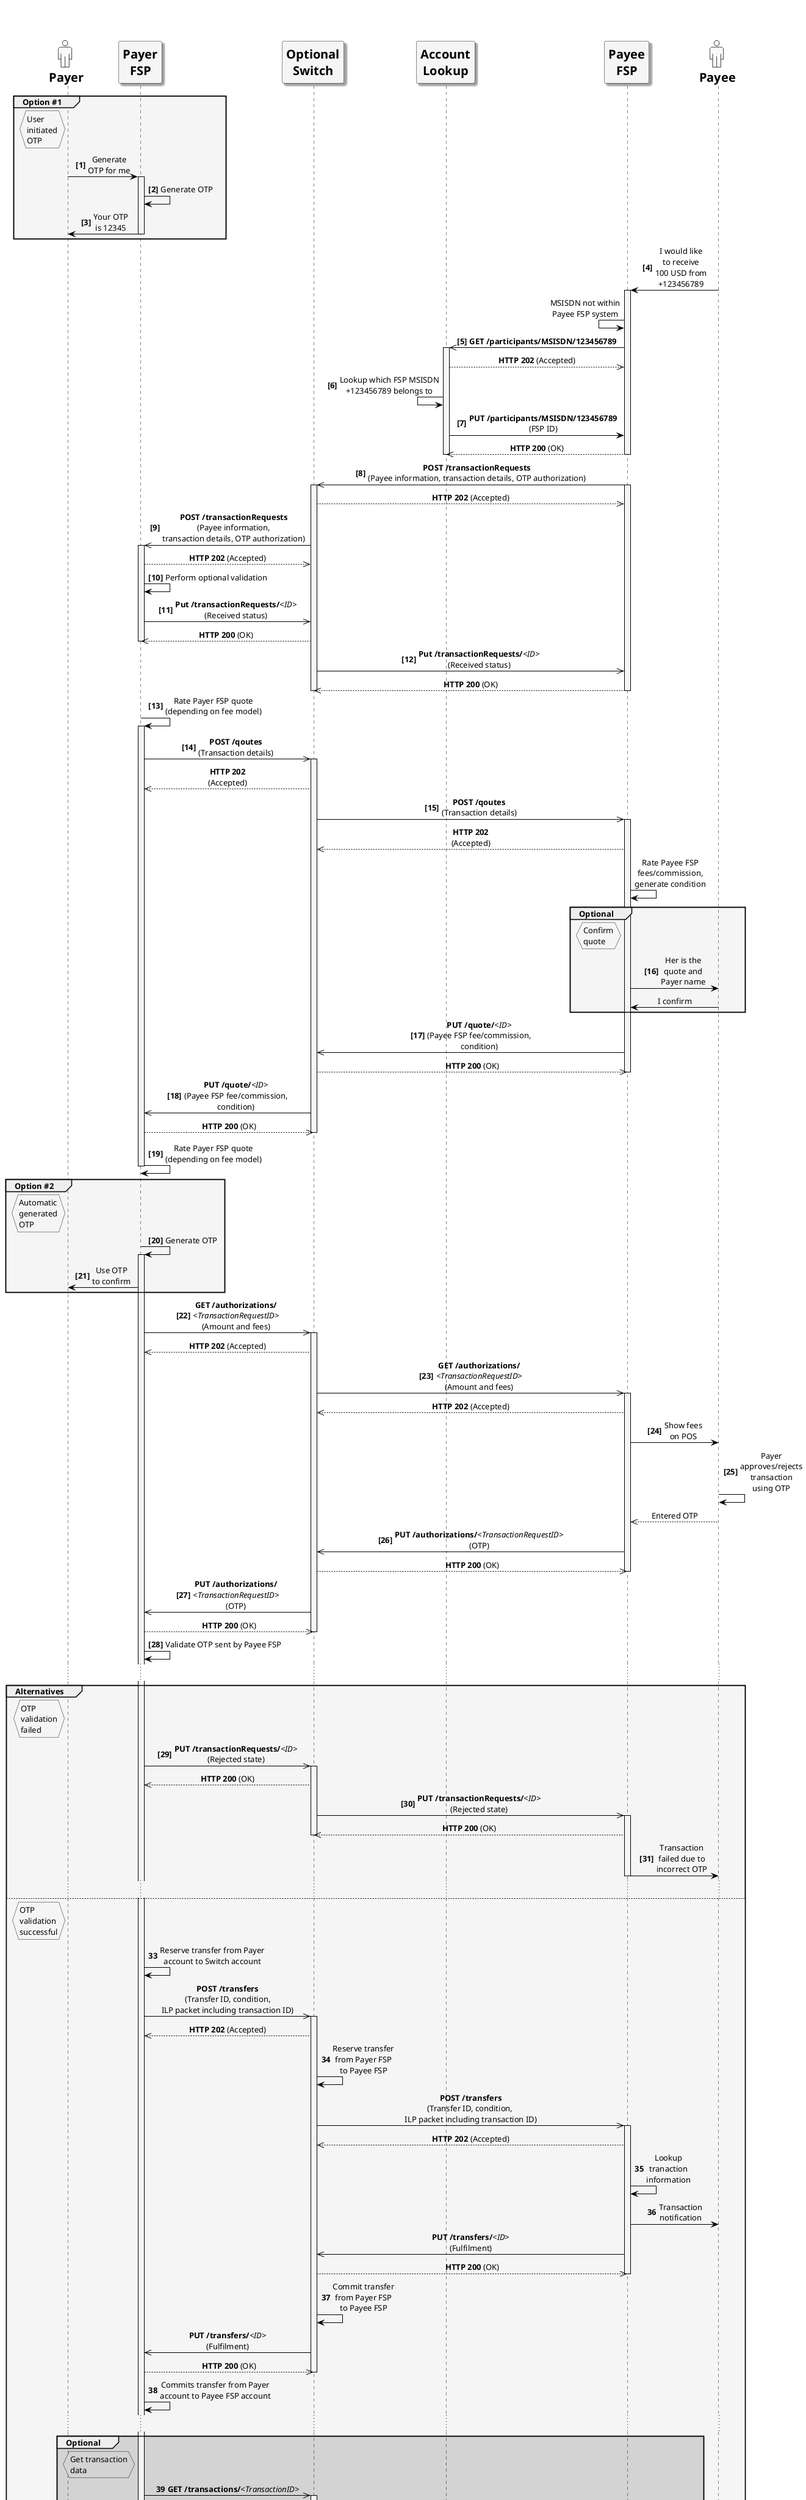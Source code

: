 /'*****
License
--------------
Copyright © 2017 Bill & Melinda Gates Foundation
The Mojaloop files are made available by the Bill & Melinda Gates Foundation under the Apache License, Version 2.0 (the "License") and you may not use these files except in compliance with the License. You may obtain a copy of the License at
http://www.apache.org/licenses/LICENSE-2.0
Unless required by applicable law or agreed to in writing, the Mojaloop files are distributed on an "AS IS" BASIS, WITHOUT WARRANTIES OR CONDITIONS OF ANY KIND, either express or implied. See the License for the specific language governing permissions and limitations under the License.
Contributors
--------------
This is the official list of the Mojaloop project contributors for this file.
Names of the original copyright holders (individuals or organizations)
should be listed with a '*' in the first column. People who have
contributed from an organization can be listed under the organization
that actually holds the copyright for their contributions (see the
Gates Foundation organization for an example). Those individuals should have
their names indented and be marked with a '-'. Email address can be added
optionally within square brackets <email>.
* Gates Foundation
- Name Surname <name.surname@gatesfoundation.com>

* Henk Kodde <henk.kodde@modusbox.com>
--------------
******'/

@startuml

' define actor image
sprite $actor [25x48/16] {
  0000000000010000000000000
  0000000006CAC910000000000
  0000000095101292000000000
  0000000651000119000000000
  0000000B10000018400000000
  0000001A10000016600000000
  0000000B10000017510000000
  000000083100001A210000000
  0000000191000176110000000
  000000003A866A61100000000
  0000000000466211100000000
  0003333333334443333310000
  0088888888888888888892000
  0821111111111111111118200
  8311111111111111111111A00
  A111111111111111111111A20
  A111111111111111111111A20
  A111111111111111111111A20
  A111111111111111111111A20
  A111111111111111111111A20
  A111111111111111111111A20
  A111111111111111111111A20
  A111111111111111111111A20
  A111551111111111138111A20
  A111661111111111139111A20
  A211661111111111139111A20
  A211661111111111139111A20
  A211661111161111139111A20
  A2116611111A2111139111A20
  A2116611111A2111139111A20
  A2116611111A2111139111A20
  A7669611111A211113A666B20
  36669611111A211113A666610
  00016611111A2111139111110
  00006611111A2111139100000
  00006611111A2111139100000
  00006611111A2111139100000
  00006611111A2111139100000
  00006611111A2111139100000
  00006611111A2111139100000
  00006611111A2111139100000
  00006611111A2111139100000
  00006611111A2111139100000
  00006611111A2111139100000
  00006966666B7666679100000
  0000266666666666664100000
  0000000111111111111100000
  0000000000000000000000000
}

' declaring skinparam
skinparam sequenceMessageAlign center
skinparam shadowing false
skinparam defaultFontName Verdana
skinparam monochrome true
skinparam SequenceLifeLineBackgroundColor WhiteSmoke
skinparam SequenceLifeLineBorderColor Black
skinparam ActorFontStyle Bold
skinparam ActorFontSize 20
skinparam ParticipantFontStyle Bold
skinparam ParticipantFontSize 20
skinparam ParticipantBackgroundColor WhiteSmoke
skinparam ArrowColor Black

skinparam actor {
  Bordercolor none
  Backgroundcolor none
  shadowing false
}

skinparam participant {
  shadowing true
}

hide footbox

' declare title
' Payee Initiated Transaction using OTP pattern using the asynchronous REST binding

' Actor Keys:
' participant - FSP(Payer/Payee) and Switch
' actor - Payer/Payee(s)

' declare actors
actor "<$actor>\nPayer" as Payer
participant "Payer\nFSP" as PayerFSP
participant "Optional\nSwitch" as Switch
participant "Account\nLookup" as ALS
participant "Payee\nFSP" as PayeeFSP
actor "<$actor>\nPayee" as Payee

' start flow
autonumber 1 1 "<b>[0]"
Group #Oldlace Option #1
  hnote left of Payer #Oldlace
    User
    initiated
    OTP
  end hnote
  Payer -> PayerFSP: Generate\nOTP for me
  activate PayerFSP
  PayerFSP -> PayerFSP: Generate OTP
  Payer <- PayerFSP: Your OTP\nis 12345
  deactivate PayerFSP
end
PayeeFSP <- Payee: I would like\nto receive\n100 USD from\n+123456789
activate PayeeFSP
autonumber stop
PayeeFSP <- PayeeFSP: MSISDN not within\nPayee FSP system
autonumber resume
ALS <<- PayeeFSP: **GET /participants/MSISDN/123456789**
activate ALS
autonumber stop
ALS -->> PayeeFSP: **HTTP 202** (Accepted)
autonumber resume
ALS <- ALS: Lookup which FSP MSISDN\n+123456789 belongs to
ALS -> PayeeFSP: **PUT /participants/MSISDN/123456789**\n(FSP ID)
autonumber stop
ALS <<-- PayeeFSP: **HTTP 200** (OK)
deactivate ALS
deactivate PayeeFSP
autonumber resume
Switch <<- PayeeFSP: **POST /transactionRequests**\n(Payee information, transaction details, OTP authorization)
activate PayeeFSP
activate Switch
autonumber stop
Switch -->> PayeeFSP: **HTTP 202** (Accepted)
autonumber resume
PayerFSP <<- Switch: **POST /transactionRequests**\n(Payee information,\ntransaction details, OTP authorization)
activate PayerFSP
autonumber stop
PayerFSP -->> Switch: **HTTP 202** (Accepted)
autonumber resume
PayerFSP -> PayerFSP: Perform optional validation
PayerFSP ->> Switch: **Put /transactionRequests/**<i><ID></i>\n(Received status)
autonumber stop
PayerFSP <<-- Switch: **HTTP 200** (OK)
deactivate PayerFSP
autonumber resume
Switch ->> PayeeFSP: **Put /transactionRequests/**<i><ID></i>\n(Received status)
autonumber stop
Switch <<-- PayeeFSP: **HTTP 200** (OK)
deactivate Switch
deactivate PayeeFSP
autonumber resume
PayerFSP -> PayerFSP: Rate Payer FSP quote\n(depending on fee model)
activate PayerFSP
PayerFSP ->> Switch: **POST /qoutes**\n(Transaction details)
activate Switch
autonumber stop
PayerFSP <<-- Switch: **HTTP 202**\n(Accepted)
autonumber resume
Switch ->> PayeeFSP: **POST /qoutes**\n(Transaction details)
activate PayeeFSP
autonumber stop
Switch <<-- PayeeFSP: **HTTP 202**\n(Accepted)
PayeeFSP -> PayeeFSP: Rate Payee FSP\nfees/commission,\ngenerate condition
Group #Oldlace Optional
  hnote left of PayeeFSP #Oldlace
    Confirm
    quote
  end hnote
  autonumber resume
  PayeeFSP -> Payee: Her is the\nquote and\nPayer name
  autonumber stop
  PayeeFSP <- Payee: I confirm
end
autonumber resume
Switch <<- PayeeFSP: **PUT /quote/**<i><ID></i>\n(Payee FSP fee/commission,\ncondition)
autonumber stop
Switch -->> PayeeFSP: **HTTP 200** (OK)
deactivate PayeeFSP
autonumber resume
PayerFSP <<- Switch: **PUT /quote/**<i><ID></i>\n(Payee FSP fee/commission,\ncondition)
autonumber stop
PayerFSP -->> Switch: **HTTP 200** (OK)
deactivate Switch
autonumber resume
PayerFSP -> PayerFSP: Rate Payer FSP quote\n(depending on fee model)
deactivate PayerFSP
Group #Oldlace Option #2
  hnote left of Payer #Oldlace
    Automatic
    generated
    OTP
  end hnote
  autonumber resume
  PayerFSP -> PayerFSP: Generate OTP
  activate PayerFSP
  Payer <- PayerFSP: Use OTP\nto confirm
end
PayerFSP ->> Switch: **GET /authorizations/**\n<i><TransactionRequestID></i>\n(Amount and fees)
activate Switch
autonumber stop
PayerFSP <<-- Switch: **HTTP 202** (Accepted)
autonumber resume
Switch ->> PayeeFSP: **GET /authorizations/**\n<i><TransactionRequestID></i>\n(Amount and fees)
activate PayeeFSP
autonumber stop
Switch <<-- PayeeFSP: **HTTP 202** (Accepted)
autonumber resume
PayeeFSP -> Payee: Show fees\non POS
Payee -> Payee: Payer\napproves/rejects\ntransaction\nusing OTP
autonumber stop
PayeeFSP <<-- Payee: Entered OTP
autonumber resume
Switch <<- PayeeFSP: **PUT /authorizations/**<i><TransactionRequestID></i>\n(OTP)
autonumber stop
Switch -->> PayeeFSP: **HTTP 200** (OK)
deactivate PayeeFSP
autonumber resume
PayerFSP <<- Switch: **PUT /authorizations/**\n<i><TransactionRequestID></i>\n(OTP)
autonumber stop
PayerFSP -->> Switch: **HTTP 200** (OK)
deactivate Switch
autonumber resume
PayerFSP -> PayerFSP: Validate OTP sent by Payee FSP
...
'deactivate PayerFSP
Group #Oldlace Alternatives
  hnote left of Payer #Oldlace
    OTP
    validation
    failed
  end hnote
  PayerFSP ->> Switch: **PUT /transactionRequests/**<i><ID></i>\n(Rejected state)
'  activate PayerFSP
  activate Switch
  autonumber stop
  PayerFSP <<-- Switch: **HTTP 200** (OK)
  autonumber resume
  Switch ->> PayeeFSP: **PUT /transactionRequests/**<i><ID></i>\n(Rejected state)
  activate PayeeFSP
  autonumber stop
  Switch <<-- PayeeFSP: **HTTP 200** (OK)
  deactivate Switch
  autonumber resume 
  PayeeFSP -> Payee: Transaction\nfailed due to\nincorrect OTP
  deactivate PayeeFSP
  autonumber stop
  ...
else
  hnote left of Payer #Oldlace
      OTP
      validation
      successful
  end hnote
  autonumber 33 1
  PayerFSP -> PayerFSP: Reserve transfer from Payer\naccount to Switch account
  autonumber stop
  PayerFSP ->> Switch: **POST /transfers**\n(Transfer ID, condition,\nILP packet including transaction ID)
  activate Switch
  PayerFSP <<-- Switch: **HTTP 202** (Accepted)
  autonumber resume
  Switch -> Switch: Reserve transfer\nfrom Payer FSP\nto Payee FSP
  autonumber stop
  Switch ->> PayeeFSP: **POST /transfers**\n(Transfer ID, condition, \nILP packet including transaction ID)
  activate PayeeFSP
  Switch <<-- PayeeFSP: **HTTP 202** (Accepted)
  autonumber resume
  PayeeFSP -> PayeeFSP: Lookup\ntranaction\ninformation
  PayeeFSP -> Payee: Transaction\nnotification
  autonumber stop
  Switch <<- PayeeFSP: **PUT /transfers/**<i><ID></i>\n(Fulfilment)
  Switch -->> PayeeFSP: **HTTP 200** (OK)
  deactivate PayeeFSP
  autonumber resume
  Switch -> Switch: Commit transfer\nfrom Payer FSP\nto Payee FSP
  autonumber stop
  PayerFSP <<- Switch: **PUT /transfers/**<i><ID></i>\n(Fulfilment)
  PayerFSP -->> Switch: **HTTP 200** (OK)
  deactivate Switch
  autonumber resume
  PayerFSP -> PayerFSP: Commits transfer from Payer\naccount to Payee FSP account
  ...
  Group #Lightgrey Optional
    hnote left of PayerFSP #Lightgrey
      Get transaction
      data
    end hnote
    PayerFSP ->> Switch: **GET /transactions/**<i><TransactionID></i>
    activate Switch
    autonumber stop
    PayerFSP <<-- Switch: **HTTP 202** (Accepted)
    autonumber resume
    Switch ->> PayeeFSP: **GET /transactions/**<i><TransactionID></i>
    activate PayeeFSP
    autonumber stop
    Switch <<-- PayeeFSP: **HTTP 202** (Accepted)
    autonumber resume
    PayeeFSP -> PayeeFSP: Lookup\ntransaction\ninformation
    autonumber resume
    Switch <<- PayeeFSP: **PUT /transactions/**<i><ID></i>\n(Transaction detail)
    autonumber stop
    Switch -->> PayeeFSP: **HTTP 200** (OK)
    deactivate PayeeFSP
    autonumber resume
    PayerFSP ->> Switch: **PUT /transactions/**<i><ID></i>\n(Transaction detail)
    autonumber stop
    PayerFSP <<-- Switch: **HTTP 200** (OK)
    deactivate Switch
  end
  autonumber resume
  Payer <- PayerFSP: Transaction\nnotification
  deactivate PayerFSP
end
@enduml
